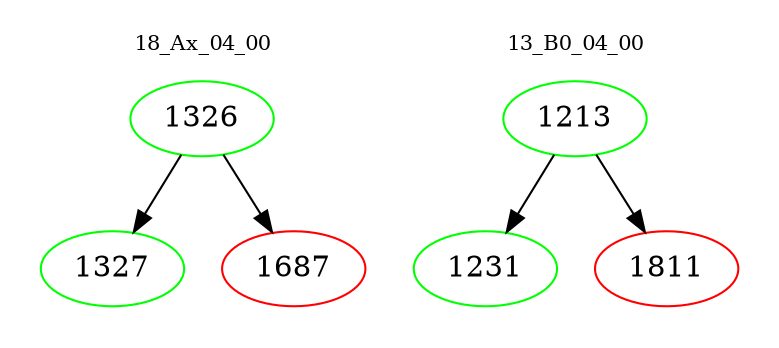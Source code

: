 digraph{
subgraph cluster_0 {
color = white
label = "18_Ax_04_00";
fontsize=10;
T0_1326 [label="1326", color="green"]
T0_1326 -> T0_1327 [color="black"]
T0_1327 [label="1327", color="green"]
T0_1326 -> T0_1687 [color="black"]
T0_1687 [label="1687", color="red"]
}
subgraph cluster_1 {
color = white
label = "13_B0_04_00";
fontsize=10;
T1_1213 [label="1213", color="green"]
T1_1213 -> T1_1231 [color="black"]
T1_1231 [label="1231", color="green"]
T1_1213 -> T1_1811 [color="black"]
T1_1811 [label="1811", color="red"]
}
}
